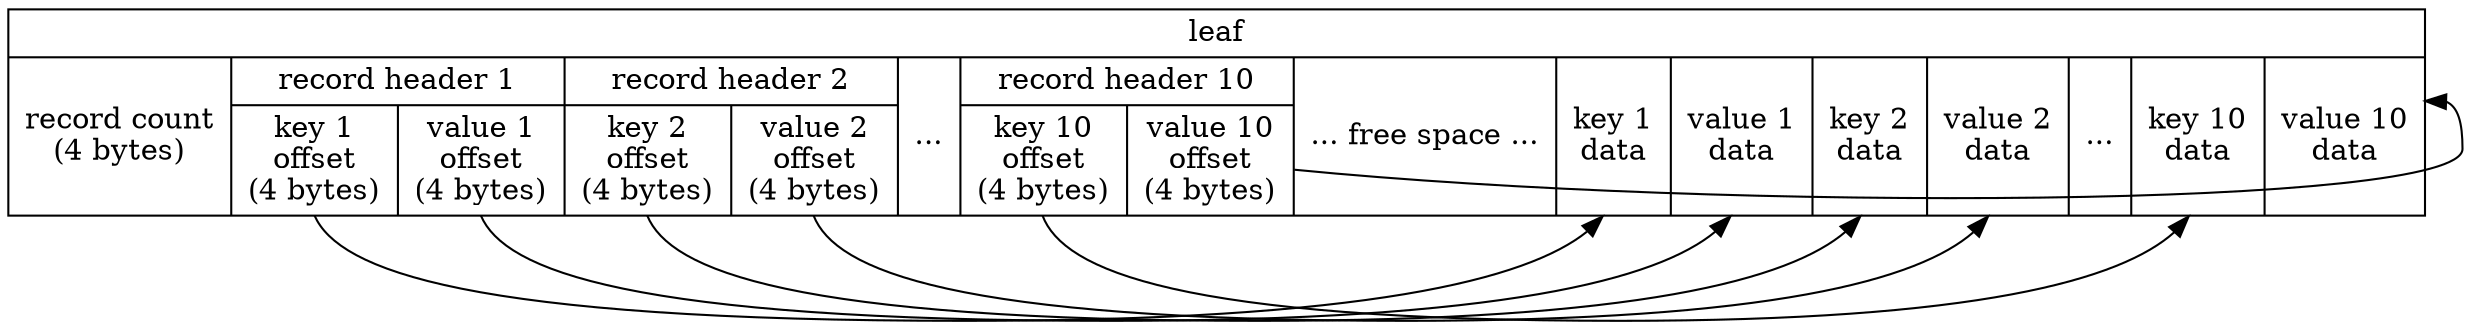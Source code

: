 digraph G {
  node [shape = record];

  leaf [label = "{leaf|{record count\n(4 bytes)|{record header 1|{<ko1>key 1\noffset\n(4 bytes)|<vo1>value 1\noffset\n(4 bytes)}}|{record header 2|{<ko2>key 2\noffset\n(4 bytes)|<vo2>value 2\noffset\n(4 bytes)}}|...|{record header 10|{<ko10>key 10\noffset\n(4 bytes)|<vo10>value 10\noffset\n(4 bytes)}}|... free space ...|<kd1>key 1\ndata|<vd1>value 1\ndata|<kd2>key 2\ndata|<vd2>value 2\ndata|...|<kd10>key 10\ndata|<vd10>value 10\ndata}}"]

  leaf:ko1 -> leaf:kd1
  leaf:vo1 -> leaf:vd1
  leaf:ko2 -> leaf:kd2
  leaf:vo2 -> leaf:vd2
  leaf:ko10 -> leaf:kd10
  leaf:vo10 -> leaf:vd10
}
